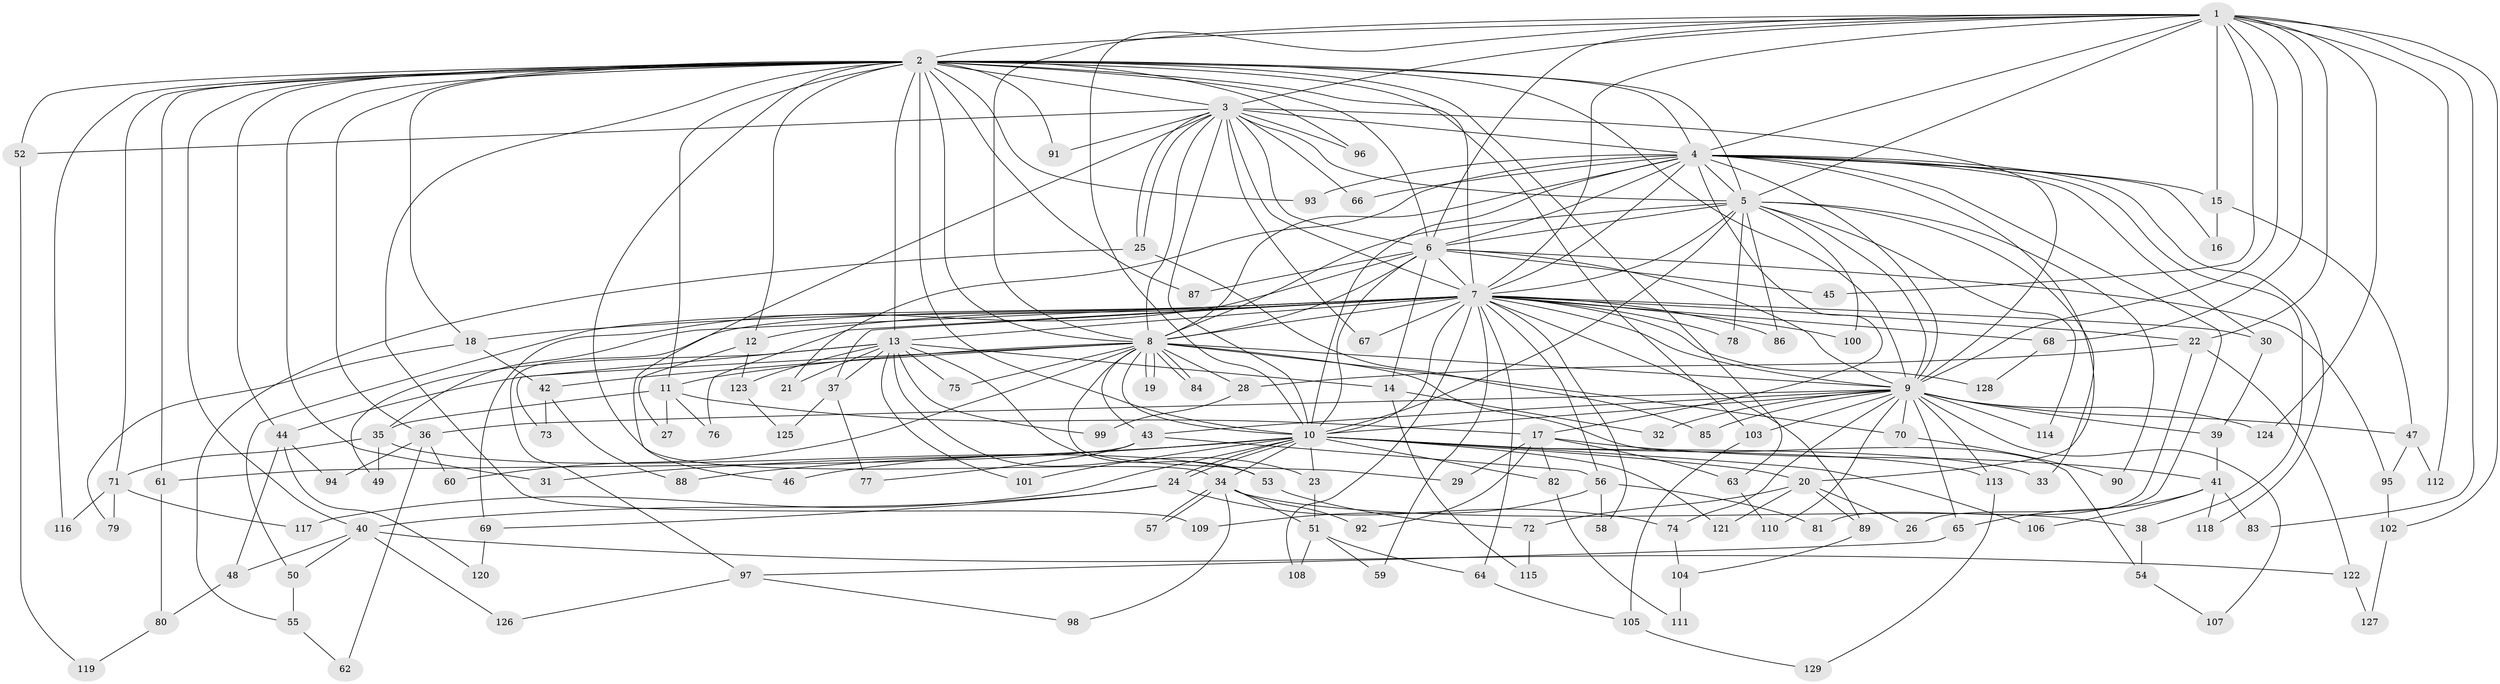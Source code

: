 // Generated by graph-tools (version 1.1) at 2025/11/02/27/25 16:11:04]
// undirected, 129 vertices, 283 edges
graph export_dot {
graph [start="1"]
  node [color=gray90,style=filled];
  1;
  2;
  3;
  4;
  5;
  6;
  7;
  8;
  9;
  10;
  11;
  12;
  13;
  14;
  15;
  16;
  17;
  18;
  19;
  20;
  21;
  22;
  23;
  24;
  25;
  26;
  27;
  28;
  29;
  30;
  31;
  32;
  33;
  34;
  35;
  36;
  37;
  38;
  39;
  40;
  41;
  42;
  43;
  44;
  45;
  46;
  47;
  48;
  49;
  50;
  51;
  52;
  53;
  54;
  55;
  56;
  57;
  58;
  59;
  60;
  61;
  62;
  63;
  64;
  65;
  66;
  67;
  68;
  69;
  70;
  71;
  72;
  73;
  74;
  75;
  76;
  77;
  78;
  79;
  80;
  81;
  82;
  83;
  84;
  85;
  86;
  87;
  88;
  89;
  90;
  91;
  92;
  93;
  94;
  95;
  96;
  97;
  98;
  99;
  100;
  101;
  102;
  103;
  104;
  105;
  106;
  107;
  108;
  109;
  110;
  111;
  112;
  113;
  114;
  115;
  116;
  117;
  118;
  119;
  120;
  121;
  122;
  123;
  124;
  125;
  126;
  127;
  128;
  129;
  1 -- 2;
  1 -- 3;
  1 -- 4;
  1 -- 5;
  1 -- 6;
  1 -- 7;
  1 -- 8;
  1 -- 9;
  1 -- 10;
  1 -- 15;
  1 -- 22;
  1 -- 45;
  1 -- 68;
  1 -- 83;
  1 -- 102;
  1 -- 112;
  1 -- 124;
  2 -- 3;
  2 -- 4;
  2 -- 5;
  2 -- 6;
  2 -- 7;
  2 -- 8;
  2 -- 9;
  2 -- 10;
  2 -- 11;
  2 -- 12;
  2 -- 13;
  2 -- 18;
  2 -- 31;
  2 -- 34;
  2 -- 36;
  2 -- 40;
  2 -- 44;
  2 -- 52;
  2 -- 61;
  2 -- 63;
  2 -- 71;
  2 -- 87;
  2 -- 91;
  2 -- 93;
  2 -- 96;
  2 -- 103;
  2 -- 109;
  2 -- 116;
  3 -- 4;
  3 -- 5;
  3 -- 6;
  3 -- 7;
  3 -- 8;
  3 -- 9;
  3 -- 10;
  3 -- 25;
  3 -- 25;
  3 -- 46;
  3 -- 52;
  3 -- 66;
  3 -- 67;
  3 -- 91;
  3 -- 96;
  4 -- 5;
  4 -- 6;
  4 -- 7;
  4 -- 8;
  4 -- 9;
  4 -- 10;
  4 -- 15;
  4 -- 16;
  4 -- 17;
  4 -- 20;
  4 -- 21;
  4 -- 26;
  4 -- 30;
  4 -- 38;
  4 -- 66;
  4 -- 93;
  4 -- 118;
  5 -- 6;
  5 -- 7;
  5 -- 8;
  5 -- 9;
  5 -- 10;
  5 -- 33;
  5 -- 78;
  5 -- 86;
  5 -- 90;
  5 -- 100;
  5 -- 114;
  6 -- 7;
  6 -- 8;
  6 -- 9;
  6 -- 10;
  6 -- 14;
  6 -- 45;
  6 -- 69;
  6 -- 87;
  6 -- 95;
  7 -- 8;
  7 -- 9;
  7 -- 10;
  7 -- 12;
  7 -- 13;
  7 -- 18;
  7 -- 22;
  7 -- 30;
  7 -- 35;
  7 -- 37;
  7 -- 50;
  7 -- 56;
  7 -- 58;
  7 -- 59;
  7 -- 64;
  7 -- 67;
  7 -- 68;
  7 -- 76;
  7 -- 78;
  7 -- 86;
  7 -- 89;
  7 -- 97;
  7 -- 100;
  7 -- 108;
  7 -- 128;
  8 -- 9;
  8 -- 10;
  8 -- 11;
  8 -- 19;
  8 -- 19;
  8 -- 28;
  8 -- 29;
  8 -- 42;
  8 -- 43;
  8 -- 44;
  8 -- 54;
  8 -- 60;
  8 -- 70;
  8 -- 75;
  8 -- 84;
  8 -- 84;
  9 -- 10;
  9 -- 32;
  9 -- 36;
  9 -- 39;
  9 -- 43;
  9 -- 47;
  9 -- 65;
  9 -- 70;
  9 -- 74;
  9 -- 85;
  9 -- 103;
  9 -- 107;
  9 -- 110;
  9 -- 113;
  9 -- 114;
  9 -- 124;
  10 -- 20;
  10 -- 23;
  10 -- 24;
  10 -- 24;
  10 -- 31;
  10 -- 33;
  10 -- 34;
  10 -- 46;
  10 -- 82;
  10 -- 88;
  10 -- 101;
  10 -- 106;
  10 -- 113;
  10 -- 117;
  10 -- 121;
  11 -- 17;
  11 -- 27;
  11 -- 35;
  11 -- 76;
  12 -- 27;
  12 -- 123;
  13 -- 14;
  13 -- 21;
  13 -- 23;
  13 -- 37;
  13 -- 49;
  13 -- 53;
  13 -- 73;
  13 -- 75;
  13 -- 99;
  13 -- 101;
  13 -- 123;
  14 -- 32;
  14 -- 115;
  15 -- 16;
  15 -- 47;
  17 -- 29;
  17 -- 41;
  17 -- 63;
  17 -- 82;
  17 -- 92;
  18 -- 42;
  18 -- 79;
  20 -- 26;
  20 -- 72;
  20 -- 89;
  20 -- 121;
  22 -- 28;
  22 -- 81;
  22 -- 122;
  23 -- 51;
  24 -- 40;
  24 -- 69;
  24 -- 74;
  25 -- 55;
  25 -- 85;
  28 -- 99;
  30 -- 39;
  34 -- 38;
  34 -- 51;
  34 -- 57;
  34 -- 57;
  34 -- 92;
  34 -- 98;
  35 -- 49;
  35 -- 53;
  35 -- 71;
  36 -- 60;
  36 -- 62;
  36 -- 94;
  37 -- 77;
  37 -- 125;
  38 -- 54;
  39 -- 41;
  40 -- 48;
  40 -- 50;
  40 -- 122;
  40 -- 126;
  41 -- 65;
  41 -- 83;
  41 -- 106;
  41 -- 118;
  42 -- 73;
  42 -- 88;
  43 -- 56;
  43 -- 61;
  43 -- 77;
  44 -- 48;
  44 -- 94;
  44 -- 120;
  47 -- 95;
  47 -- 112;
  48 -- 80;
  50 -- 55;
  51 -- 59;
  51 -- 64;
  51 -- 108;
  52 -- 119;
  53 -- 72;
  54 -- 107;
  55 -- 62;
  56 -- 58;
  56 -- 81;
  56 -- 109;
  61 -- 80;
  63 -- 110;
  64 -- 105;
  65 -- 97;
  68 -- 128;
  69 -- 120;
  70 -- 90;
  71 -- 79;
  71 -- 116;
  71 -- 117;
  72 -- 115;
  74 -- 104;
  80 -- 119;
  82 -- 111;
  89 -- 104;
  95 -- 102;
  97 -- 98;
  97 -- 126;
  102 -- 127;
  103 -- 105;
  104 -- 111;
  105 -- 129;
  113 -- 129;
  122 -- 127;
  123 -- 125;
}
